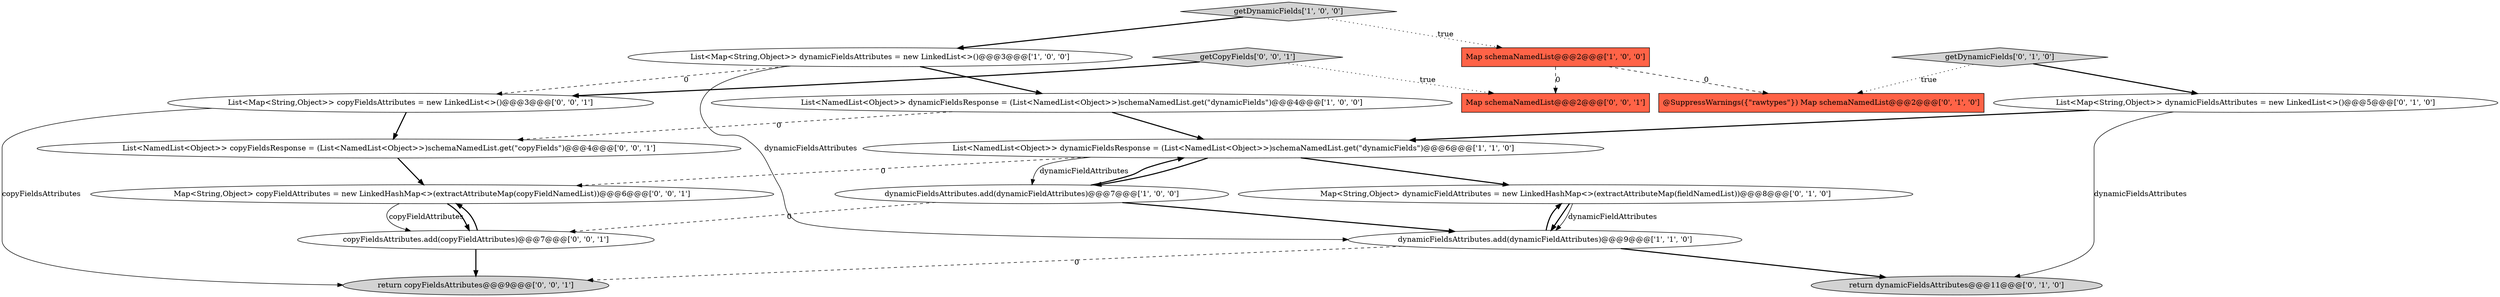 digraph {
6 [style = filled, label = "getDynamicFields['1', '0', '0']", fillcolor = lightgray, shape = diamond image = "AAA0AAABBB1BBB"];
11 [style = filled, label = "Map<String,Object> dynamicFieldAttributes = new LinkedHashMap<>(extractAttributeMap(fieldNamedList))@@@8@@@['0', '1', '0']", fillcolor = white, shape = ellipse image = "AAA0AAABBB2BBB"];
15 [style = filled, label = "Map schemaNamedList@@@2@@@['0', '0', '1']", fillcolor = tomato, shape = box image = "AAA0AAABBB3BBB"];
14 [style = filled, label = "copyFieldsAttributes.add(copyFieldAttributes)@@@7@@@['0', '0', '1']", fillcolor = white, shape = ellipse image = "AAA0AAABBB3BBB"];
8 [style = filled, label = "return dynamicFieldsAttributes@@@11@@@['0', '1', '0']", fillcolor = lightgray, shape = ellipse image = "AAA0AAABBB2BBB"];
9 [style = filled, label = "List<Map<String,Object>> dynamicFieldsAttributes = new LinkedList<>()@@@5@@@['0', '1', '0']", fillcolor = white, shape = ellipse image = "AAA0AAABBB2BBB"];
18 [style = filled, label = "Map<String,Object> copyFieldAttributes = new LinkedHashMap<>(extractAttributeMap(copyFieldNamedList))@@@6@@@['0', '0', '1']", fillcolor = white, shape = ellipse image = "AAA0AAABBB3BBB"];
2 [style = filled, label = "List<NamedList<Object>> dynamicFieldsResponse = (List<NamedList<Object>>)schemaNamedList.get(\"dynamicFields\")@@@4@@@['1', '0', '0']", fillcolor = white, shape = ellipse image = "AAA0AAABBB1BBB"];
0 [style = filled, label = "List<Map<String,Object>> dynamicFieldsAttributes = new LinkedList<>()@@@3@@@['1', '0', '0']", fillcolor = white, shape = ellipse image = "AAA0AAABBB1BBB"];
4 [style = filled, label = "Map schemaNamedList@@@2@@@['1', '0', '0']", fillcolor = tomato, shape = box image = "AAA1AAABBB1BBB"];
7 [style = filled, label = "@SuppressWarnings({\"rawtypes\"}) Map schemaNamedList@@@2@@@['0', '1', '0']", fillcolor = tomato, shape = box image = "AAA1AAABBB2BBB"];
5 [style = filled, label = "dynamicFieldsAttributes.add(dynamicFieldAttributes)@@@7@@@['1', '0', '0']", fillcolor = white, shape = ellipse image = "AAA0AAABBB1BBB"];
12 [style = filled, label = "List<Map<String,Object>> copyFieldsAttributes = new LinkedList<>()@@@3@@@['0', '0', '1']", fillcolor = white, shape = ellipse image = "AAA0AAABBB3BBB"];
13 [style = filled, label = "List<NamedList<Object>> copyFieldsResponse = (List<NamedList<Object>>)schemaNamedList.get(\"copyFields\")@@@4@@@['0', '0', '1']", fillcolor = white, shape = ellipse image = "AAA0AAABBB3BBB"];
16 [style = filled, label = "return copyFieldsAttributes@@@9@@@['0', '0', '1']", fillcolor = lightgray, shape = ellipse image = "AAA0AAABBB3BBB"];
3 [style = filled, label = "dynamicFieldsAttributes.add(dynamicFieldAttributes)@@@9@@@['1', '1', '0']", fillcolor = white, shape = ellipse image = "AAA0AAABBB1BBB"];
17 [style = filled, label = "getCopyFields['0', '0', '1']", fillcolor = lightgray, shape = diamond image = "AAA0AAABBB3BBB"];
10 [style = filled, label = "getDynamicFields['0', '1', '0']", fillcolor = lightgray, shape = diamond image = "AAA0AAABBB2BBB"];
1 [style = filled, label = "List<NamedList<Object>> dynamicFieldsResponse = (List<NamedList<Object>>)schemaNamedList.get(\"dynamicFields\")@@@6@@@['1', '1', '0']", fillcolor = white, shape = ellipse image = "AAA0AAABBB1BBB"];
1->5 [style = bold, label=""];
5->3 [style = bold, label=""];
14->16 [style = bold, label=""];
5->14 [style = dashed, label="0"];
2->1 [style = bold, label=""];
18->14 [style = solid, label="copyFieldAttributes"];
9->8 [style = solid, label="dynamicFieldsAttributes"];
0->2 [style = bold, label=""];
3->11 [style = bold, label=""];
6->0 [style = bold, label=""];
1->18 [style = dashed, label="0"];
0->12 [style = dashed, label="0"];
12->16 [style = solid, label="copyFieldsAttributes"];
1->11 [style = bold, label=""];
12->13 [style = bold, label=""];
5->1 [style = bold, label=""];
17->12 [style = bold, label=""];
17->15 [style = dotted, label="true"];
1->5 [style = solid, label="dynamicFieldAttributes"];
6->4 [style = dotted, label="true"];
11->3 [style = bold, label=""];
0->3 [style = solid, label="dynamicFieldsAttributes"];
4->7 [style = dashed, label="0"];
2->13 [style = dashed, label="0"];
11->3 [style = solid, label="dynamicFieldAttributes"];
3->8 [style = bold, label=""];
4->15 [style = dashed, label="0"];
14->18 [style = bold, label=""];
10->9 [style = bold, label=""];
9->1 [style = bold, label=""];
18->14 [style = bold, label=""];
10->7 [style = dotted, label="true"];
3->16 [style = dashed, label="0"];
13->18 [style = bold, label=""];
}
